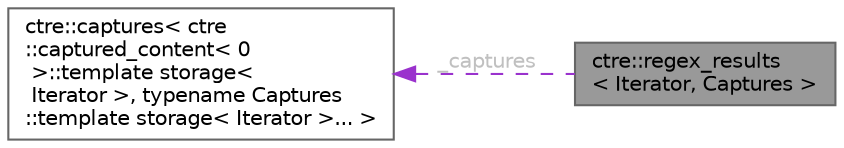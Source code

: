 digraph "ctre::regex_results&lt; Iterator, Captures &gt;"
{
 // LATEX_PDF_SIZE
  bgcolor="transparent";
  edge [fontname=Helvetica,fontsize=10,labelfontname=Helvetica,labelfontsize=10];
  node [fontname=Helvetica,fontsize=10,shape=box,height=0.2,width=0.4];
  rankdir="LR";
  Node1 [id="Node000001",label="ctre::regex_results\l\< Iterator, Captures \>",height=0.2,width=0.4,color="gray40", fillcolor="grey60", style="filled", fontcolor="black",tooltip=" "];
  Node2 -> Node1 [id="edge1_Node000001_Node000002",dir="back",color="darkorchid3",style="dashed",tooltip=" ",label=" _captures",fontcolor="grey" ];
  Node2 [id="Node000002",label="ctre::captures\< ctre\l::captured_content\< 0\l \>::template storage\<\l Iterator \>, typename Captures\l::template storage\< Iterator \>... \>",height=0.2,width=0.4,color="gray40", fillcolor="white", style="filled",URL="$structctre_1_1captures.html",tooltip=" "];
}
